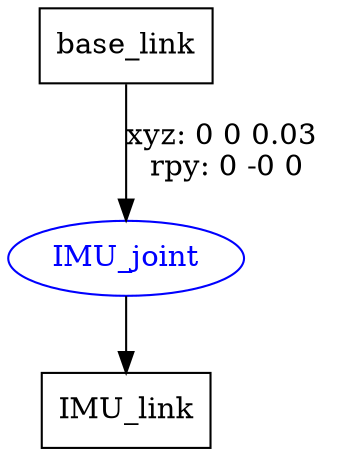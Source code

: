 digraph G {
node [shape=box];
"base_link" [label="base_link"];
"IMU_link" [label="IMU_link"];
node [shape=ellipse, color=blue, fontcolor=blue];
"base_link" -> "IMU_joint" [label="xyz: 0 0 0.03 \nrpy: 0 -0 0"]
"IMU_joint" -> "IMU_link"
}
